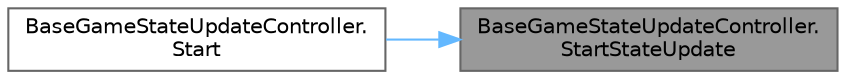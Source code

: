 digraph "BaseGameStateUpdateController.StartStateUpdate"
{
 // LATEX_PDF_SIZE
  bgcolor="transparent";
  edge [fontname=Helvetica,fontsize=10,labelfontname=Helvetica,labelfontsize=10];
  node [fontname=Helvetica,fontsize=10,shape=box,height=0.2,width=0.4];
  rankdir="RL";
  Node1 [id="Node000001",label="BaseGameStateUpdateController.\lStartStateUpdate",height=0.2,width=0.4,color="gray40", fillcolor="grey60", style="filled", fontcolor="black",tooltip=" "];
  Node1 -> Node2 [id="edge1_Node000001_Node000002",dir="back",color="steelblue1",style="solid",tooltip=" "];
  Node2 [id="Node000002",label="BaseGameStateUpdateController.\lStart",height=0.2,width=0.4,color="grey40", fillcolor="white", style="filled",URL="$class_base_game_state_update_controller.html#af526a8d1db13a4c30adf29921124bb17",tooltip=" "];
}

